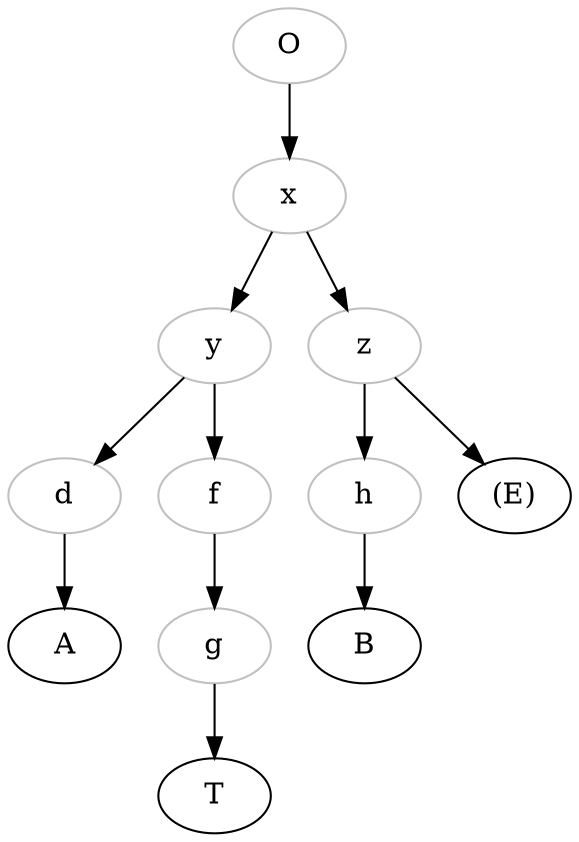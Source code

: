 digraph {
O[color="grey"];
x[color="grey"];
y[color="grey"];
d[color="grey"];
f[color="grey"];
g[color="grey"];
z[color="grey"];
h[color="grey"];
E[label="(E)"];

O->x;
x->y;
y->d;
d->A;
y->f;
f->g;
g->T;
x->z;
z->h;
h->B;
z->E;


}